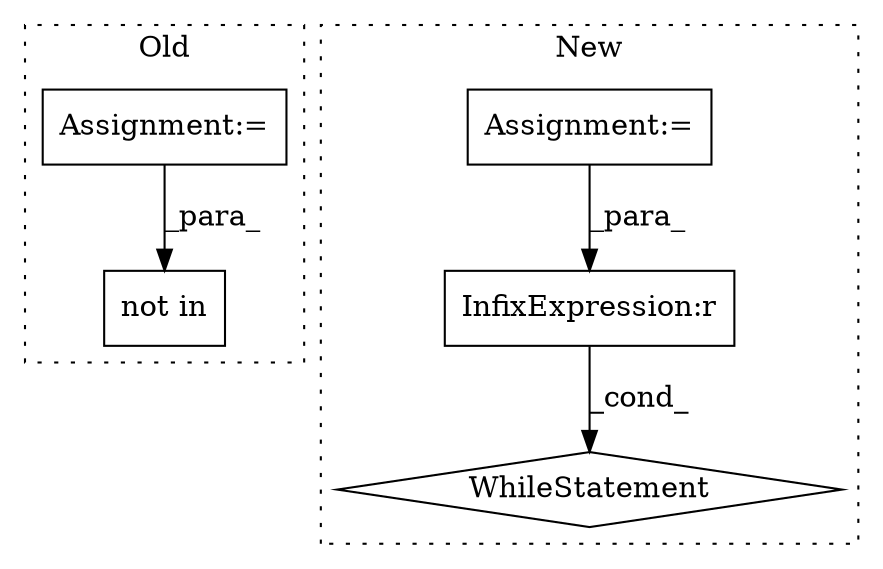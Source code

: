 digraph G {
subgraph cluster0 {
1 [label="not in" a="108" s="9841" l="16" shape="box"];
5 [label="Assignment:=" a="7" s="9380" l="1" shape="box"];
label = "Old";
style="dotted";
}
subgraph cluster1 {
2 [label="WhileStatement" a="61" s="11608,11631" l="7,2" shape="diamond"];
3 [label="Assignment:=" a="7" s="11597" l="1" shape="box"];
4 [label="InfixExpression:r" a="27" s="11622" l="4" shape="box"];
label = "New";
style="dotted";
}
3 -> 4 [label="_para_"];
4 -> 2 [label="_cond_"];
5 -> 1 [label="_para_"];
}